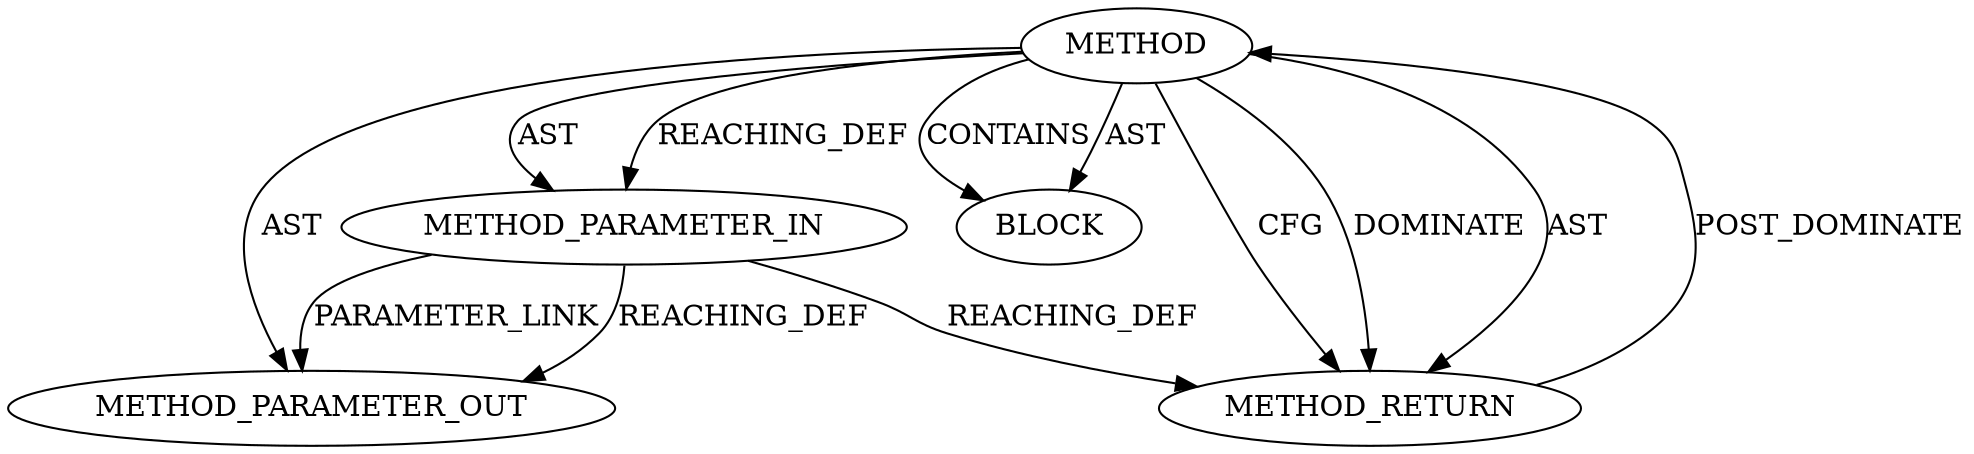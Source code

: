 digraph {
  2260 [label=METHOD AST_PARENT_TYPE="NAMESPACE_BLOCK" AST_PARENT_FULL_NAME="<global>" ORDER=0 CODE="<empty>" FULL_NAME="__skb_linearize" IS_EXTERNAL=true FILENAME="<empty>" SIGNATURE="" NAME="__skb_linearize"]
  2828 [label=METHOD_PARAMETER_OUT ORDER=1 CODE="p1" IS_VARIADIC=false TYPE_FULL_NAME="ANY" EVALUATION_STRATEGY="BY_VALUE" INDEX=1 NAME="p1"]
  2261 [label=METHOD_PARAMETER_IN ORDER=1 CODE="p1" IS_VARIADIC=false TYPE_FULL_NAME="ANY" EVALUATION_STRATEGY="BY_VALUE" INDEX=1 NAME="p1"]
  2262 [label=BLOCK ORDER=1 ARGUMENT_INDEX=1 CODE="<empty>" TYPE_FULL_NAME="ANY"]
  2263 [label=METHOD_RETURN ORDER=2 CODE="RET" TYPE_FULL_NAME="ANY" EVALUATION_STRATEGY="BY_VALUE"]
  2260 -> 2261 [label=AST ]
  2263 -> 2260 [label=POST_DOMINATE ]
  2260 -> 2263 [label=CFG ]
  2260 -> 2262 [label=CONTAINS ]
  2260 -> 2263 [label=DOMINATE ]
  2261 -> 2828 [label=PARAMETER_LINK ]
  2260 -> 2263 [label=AST ]
  2261 -> 2263 [label=REACHING_DEF VARIABLE="p1"]
  2260 -> 2261 [label=REACHING_DEF VARIABLE=""]
  2260 -> 2828 [label=AST ]
  2261 -> 2828 [label=REACHING_DEF VARIABLE="p1"]
  2260 -> 2262 [label=AST ]
}
